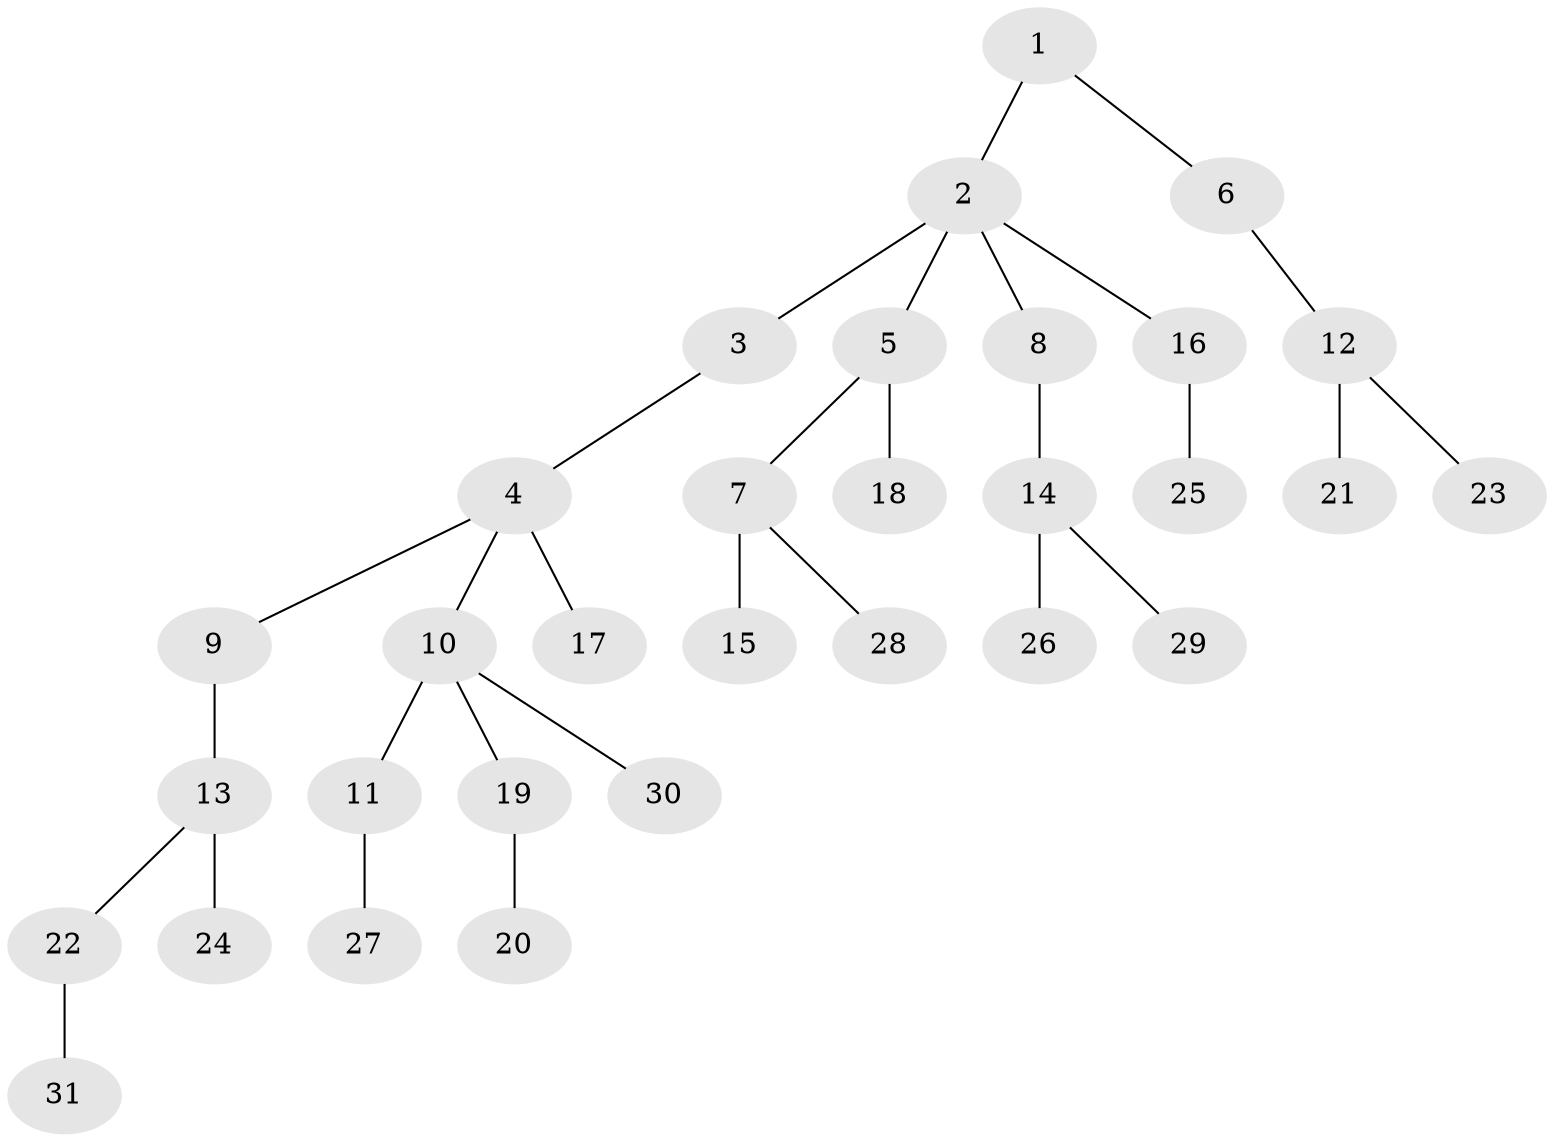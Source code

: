 // original degree distribution, {3: 0.1935483870967742, 5: 0.03225806451612903, 4: 0.06451612903225806, 2: 0.25806451612903225, 1: 0.45161290322580644}
// Generated by graph-tools (version 1.1) at 2025/51/03/04/25 22:51:54]
// undirected, 31 vertices, 30 edges
graph export_dot {
  node [color=gray90,style=filled];
  1;
  2;
  3;
  4;
  5;
  6;
  7;
  8;
  9;
  10;
  11;
  12;
  13;
  14;
  15;
  16;
  17;
  18;
  19;
  20;
  21;
  22;
  23;
  24;
  25;
  26;
  27;
  28;
  29;
  30;
  31;
  1 -- 2 [weight=1.0];
  1 -- 6 [weight=1.0];
  2 -- 3 [weight=2.0];
  2 -- 5 [weight=1.0];
  2 -- 8 [weight=1.0];
  2 -- 16 [weight=1.0];
  3 -- 4 [weight=1.0];
  4 -- 9 [weight=1.0];
  4 -- 10 [weight=1.0];
  4 -- 17 [weight=1.0];
  5 -- 7 [weight=1.0];
  5 -- 18 [weight=1.0];
  6 -- 12 [weight=1.0];
  7 -- 15 [weight=2.0];
  7 -- 28 [weight=1.0];
  8 -- 14 [weight=2.0];
  9 -- 13 [weight=1.0];
  10 -- 11 [weight=1.0];
  10 -- 19 [weight=1.0];
  10 -- 30 [weight=1.0];
  11 -- 27 [weight=1.0];
  12 -- 21 [weight=3.0];
  12 -- 23 [weight=1.0];
  13 -- 22 [weight=1.0];
  13 -- 24 [weight=1.0];
  14 -- 26 [weight=1.0];
  14 -- 29 [weight=1.0];
  16 -- 25 [weight=2.0];
  19 -- 20 [weight=4.0];
  22 -- 31 [weight=1.0];
}
